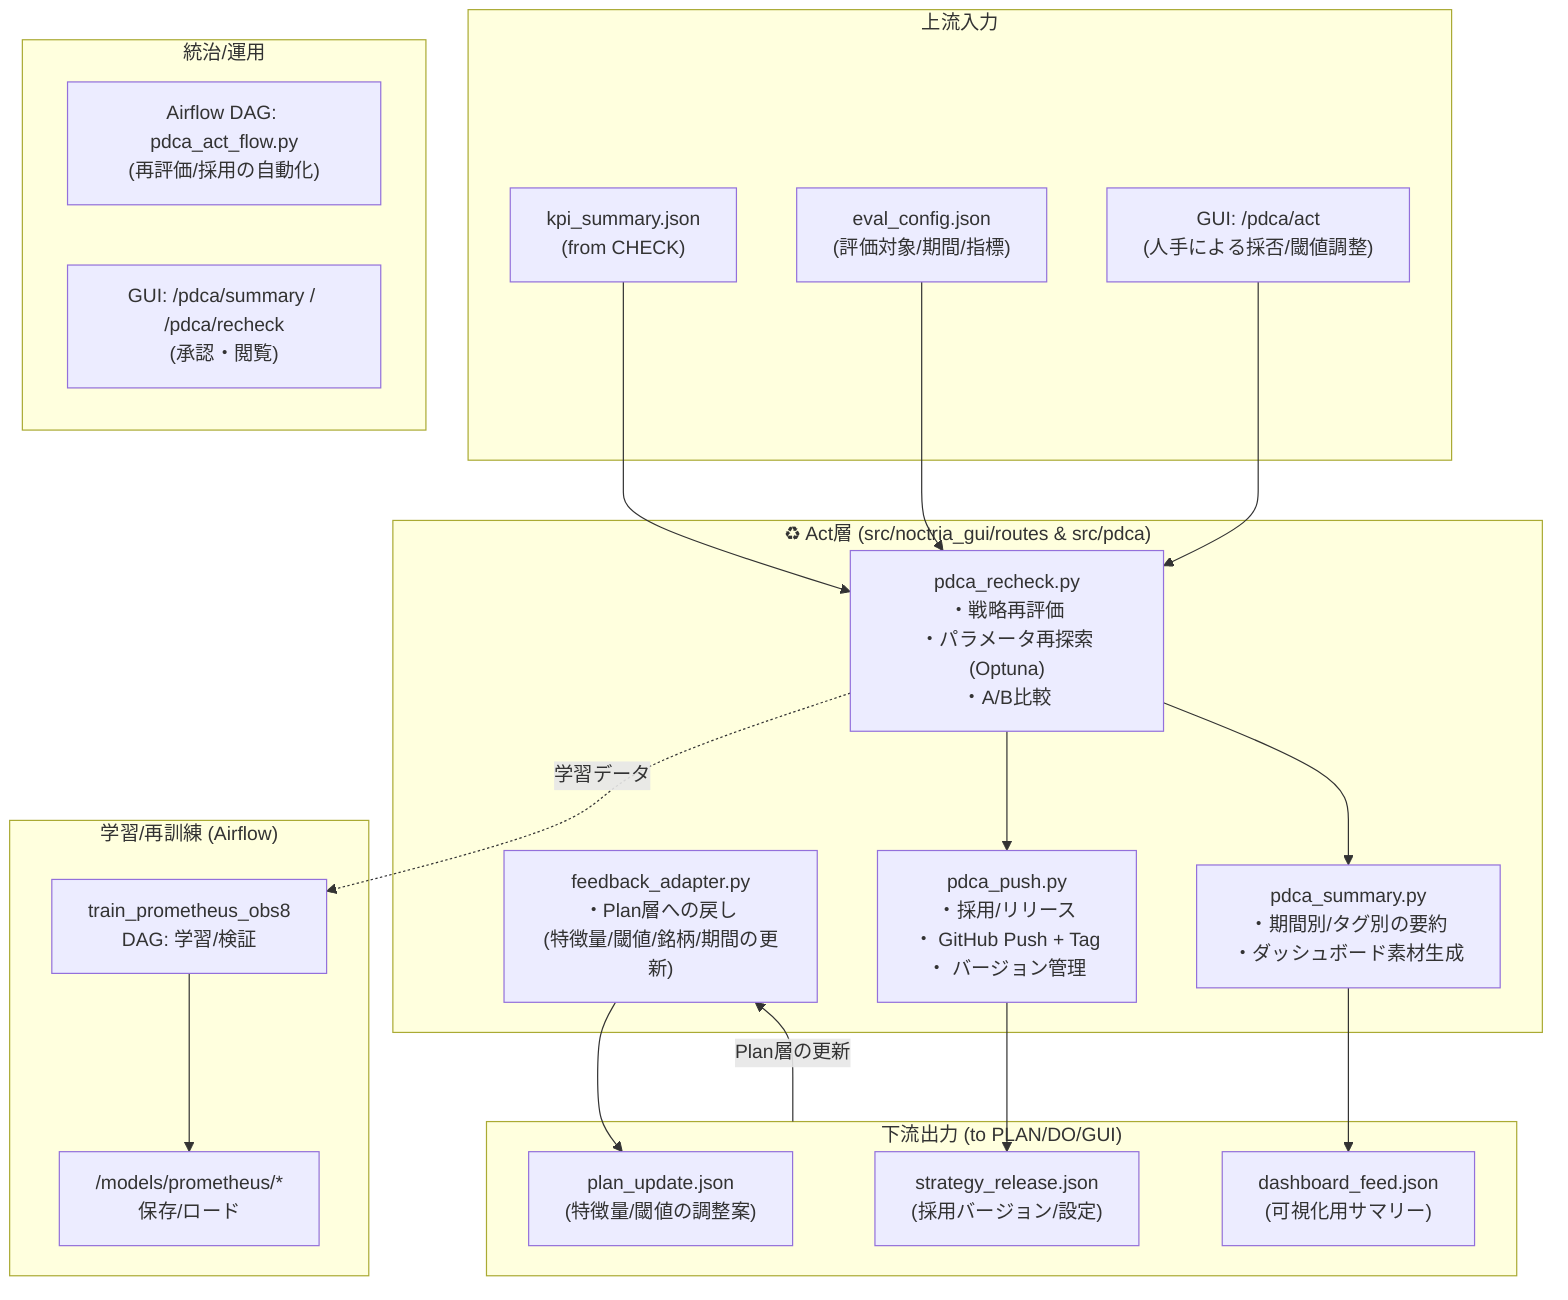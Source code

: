 %% ACT層 詳細図（再評価・採用・サマリー・フィードバック）
flowchart TD

  %% 入力（Check/Plan/GUI）
  subgraph INPUTS["上流入力"]
    KPI["kpi_summary.json\n(from CHECK)"]
    ECONF["eval_config.json\n(評価対象/期間/指標)"]
    GUIACT["GUI: /pdca/act\n(人手による採否/閾値調整)"]
  end

  %% ACT層
  subgraph ACT["♻️ Act層 (src/noctria_gui/routes & src/pdca)"]
    RECHECK["pdca_recheck.py\n・戦略再評価\n・パラメータ再探索(Optuna)\n・A/B比較"]
    PUSH["pdca_push.py\n・採用/リリース\n・ GitHub Push + Tag\n・ バージョン管理"]
    SUMMARY["pdca_summary.py\n・期間別/タグ別の要約\n・ダッシュボード素材生成"]
    FEEDBACK["feedback_adapter.py\n・Plan層への戻し\n(特徴量/閾値/銘柄/期間の更新)"]
  end

  %% 追加: 学習・再訓練
  subgraph TRAIN["学習/再訓練 (Airflow)"]
    TRAINPO["train_prometheus_obs8\nDAG: 学習/検証"]
    MODELS["/models/prometheus/*\n保存/ロード"]
  end

  %% 出力（Plan/Do/GUI）
  subgraph OUTPUTS["下流出力 (to PLAN/DO/GUI)"]
    PLANUPD["plan_update.json\n(特徴量/閾値の調整案)"]
    STRATREL["strategy_release.json\n(採用バージョン/設定)"]
    DASH["dashboard_feed.json\n(可視化用サマリー)"]
  end

  %% 統治
  subgraph ORCH["統治/運用"]
    DAGACT["Airflow DAG: pdca_act_flow.py\n(再評価/採用の自動化)"]
    GUIROUTE["GUI: /pdca/summary / /pdca/recheck\n(承認・閲覧)"]
  end

  %% フロー
  KPI --> RECHECK
  ECONF --> RECHECK
  GUIACT --> RECHECK
  RECHECK --> SUMMARY
  RECHECK --> PUSH
  RECHECK -. 学習データ .-> TRAINPO
  TRAINPO --> MODELS
  PUSH --> STRATREL
  SUMMARY --> DASH
  FEEDBACK --> PLANUPD

  %% フィードバック
  OUTPUTS -->|Plan層の更新| FEEDBACK